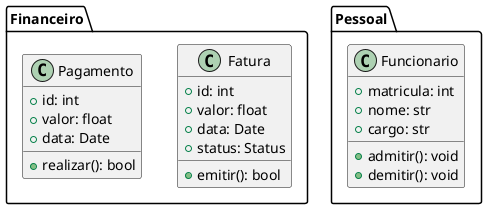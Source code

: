 @startuml exemplo_pacote
package "Financeiro" {
  class Fatura {
    +id: int
    +valor: float
    +data: Date
    +status: Status
    +emitir(): bool
  }
  class Pagamento {
    +id: int
    +valor: float
    +data: Date
    +realizar(): bool
  }
}
package "Pessoal" {
  class Funcionario {
    +matricula: int
    +nome: str
    +cargo: str
    +admitir(): void
    +demitir(): void
  }
}
@enduml
